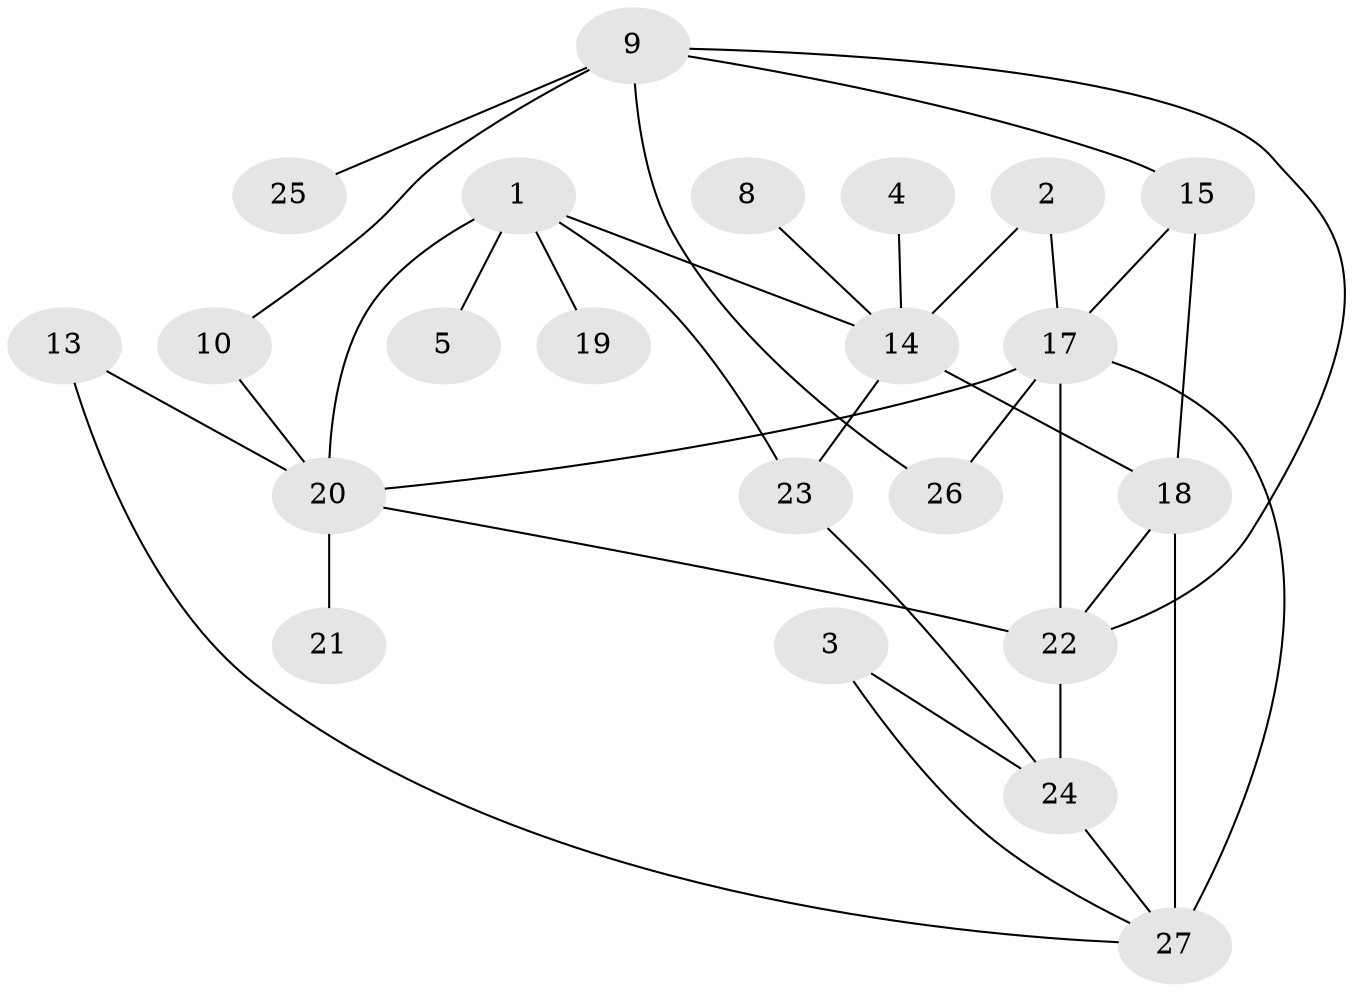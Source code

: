 // original degree distribution, {4: 0.16981132075471697, 3: 0.1509433962264151, 5: 0.05660377358490566, 2: 0.32075471698113206, 1: 0.18867924528301888, 0: 0.07547169811320754, 7: 0.018867924528301886, 6: 0.018867924528301886}
// Generated by graph-tools (version 1.1) at 2025/49/03/09/25 03:49:04]
// undirected, 22 vertices, 34 edges
graph export_dot {
graph [start="1"]
  node [color=gray90,style=filled];
  1;
  2;
  3;
  4;
  5;
  8;
  9;
  10;
  13;
  14;
  15;
  17;
  18;
  19;
  20;
  21;
  22;
  23;
  24;
  25;
  26;
  27;
  1 -- 5 [weight=1.0];
  1 -- 14 [weight=1.0];
  1 -- 19 [weight=1.0];
  1 -- 20 [weight=1.0];
  1 -- 23 [weight=1.0];
  2 -- 14 [weight=1.0];
  2 -- 17 [weight=1.0];
  3 -- 24 [weight=1.0];
  3 -- 27 [weight=1.0];
  4 -- 14 [weight=1.0];
  8 -- 14 [weight=1.0];
  9 -- 10 [weight=1.0];
  9 -- 15 [weight=1.0];
  9 -- 22 [weight=1.0];
  9 -- 25 [weight=1.0];
  9 -- 26 [weight=1.0];
  10 -- 20 [weight=1.0];
  13 -- 20 [weight=1.0];
  13 -- 27 [weight=1.0];
  14 -- 18 [weight=1.0];
  14 -- 23 [weight=1.0];
  15 -- 17 [weight=1.0];
  15 -- 18 [weight=1.0];
  17 -- 20 [weight=1.0];
  17 -- 22 [weight=1.0];
  17 -- 26 [weight=1.0];
  17 -- 27 [weight=2.0];
  18 -- 22 [weight=1.0];
  18 -- 27 [weight=2.0];
  20 -- 21 [weight=1.0];
  20 -- 22 [weight=1.0];
  22 -- 24 [weight=2.0];
  23 -- 24 [weight=1.0];
  24 -- 27 [weight=1.0];
}
